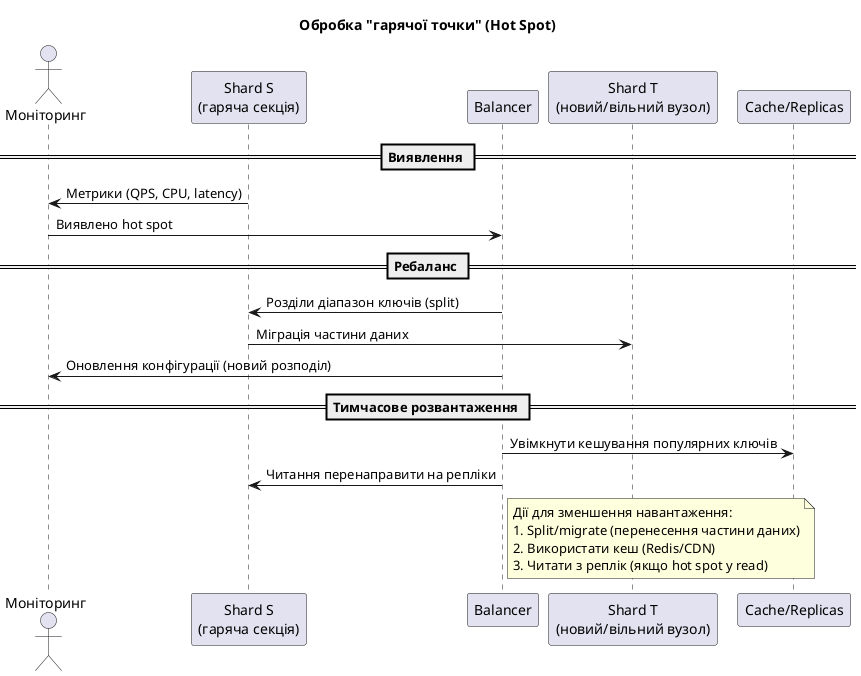 @startuml
title Обробка "гарячої точки" (Hot Spot)

actor "Моніторинг" as Monitor
participant "Shard S\n(гаряча секція)" as ShardS
participant "Balancer" as Bal
participant "Shard T\n(новий/вільний вузол)" as ShardT
participant "Cache/Replicas" as Cache

== Виявлення ==
ShardS -> Monitor : Метрики (QPS, CPU, latency)
Monitor -> Bal : Виявлено hot spot

== Ребаланс ==
Bal -> ShardS : Розділи діапазон ключів (split)
ShardS -> ShardT : Міграція частини даних
Bal -> Monitor : Оновлення конфігурації (новий розподіл)

== Тимчасове розвантаження ==
Bal -> Cache : Увімкнути кешування популярних ключів
Bal -> ShardS : Читання перенаправити на репліки

note right of Bal
Дії для зменшення навантаження:
1. Split/migrate (перенесення частини даних)
2. Використати кеш (Redis/CDN)
3. Читати з реплік (якщо hot spot у read)
end note
@enduml